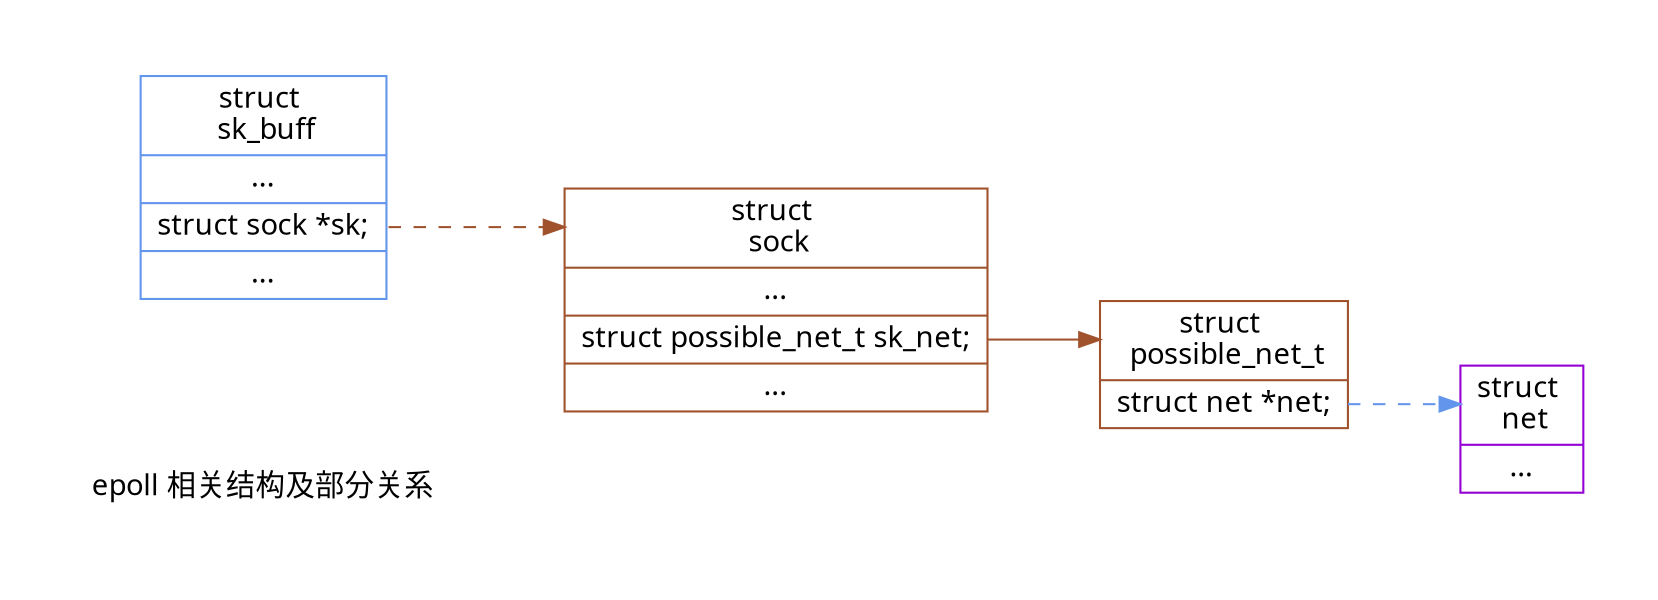 digraph rankdot {
	compound=true
	margin="0,0"
	ranksep = .75
	nodesep = 1
	pad = .5
	rankdir = LR

	node [shape=record, charset = "UTF-8" fontname="Microsoft YaHei", fontsize=14]
	edge [style = dashed, charset = "UTF-8" fontname="Microsoft YaHei", fontsize=11]

	epoll [shape = plaintext, label = "epoll 相关结构及部分关系"]

	sk_buff [
		color = cornflowerblue,
		label = "<head> struct \n sk_buff |
			... |
			<sk> struct sock *sk; |
			..."
	]

	sock [
		color = sienna,
		label = "<head> struct \n sock  |
			... |
			<possible_net_t> struct possible_net_t sk_net; |
			..."
	]

	possible_net_t [
		color = sienna,
		label = "<head> struct \n possible_net_t |
			<net> struct net *net; "
	]

	net [
		color = darkviolet,
		label = "<head> struct \n net |
			... "
	]

	sk_buff:sk -> sock:head [color = sienna]
	sock:possible_net_t -> possible_net_t:head [style = solid, color = sienna]
	possible_net_t:net -> net:head [color = cornflowerblue]
}